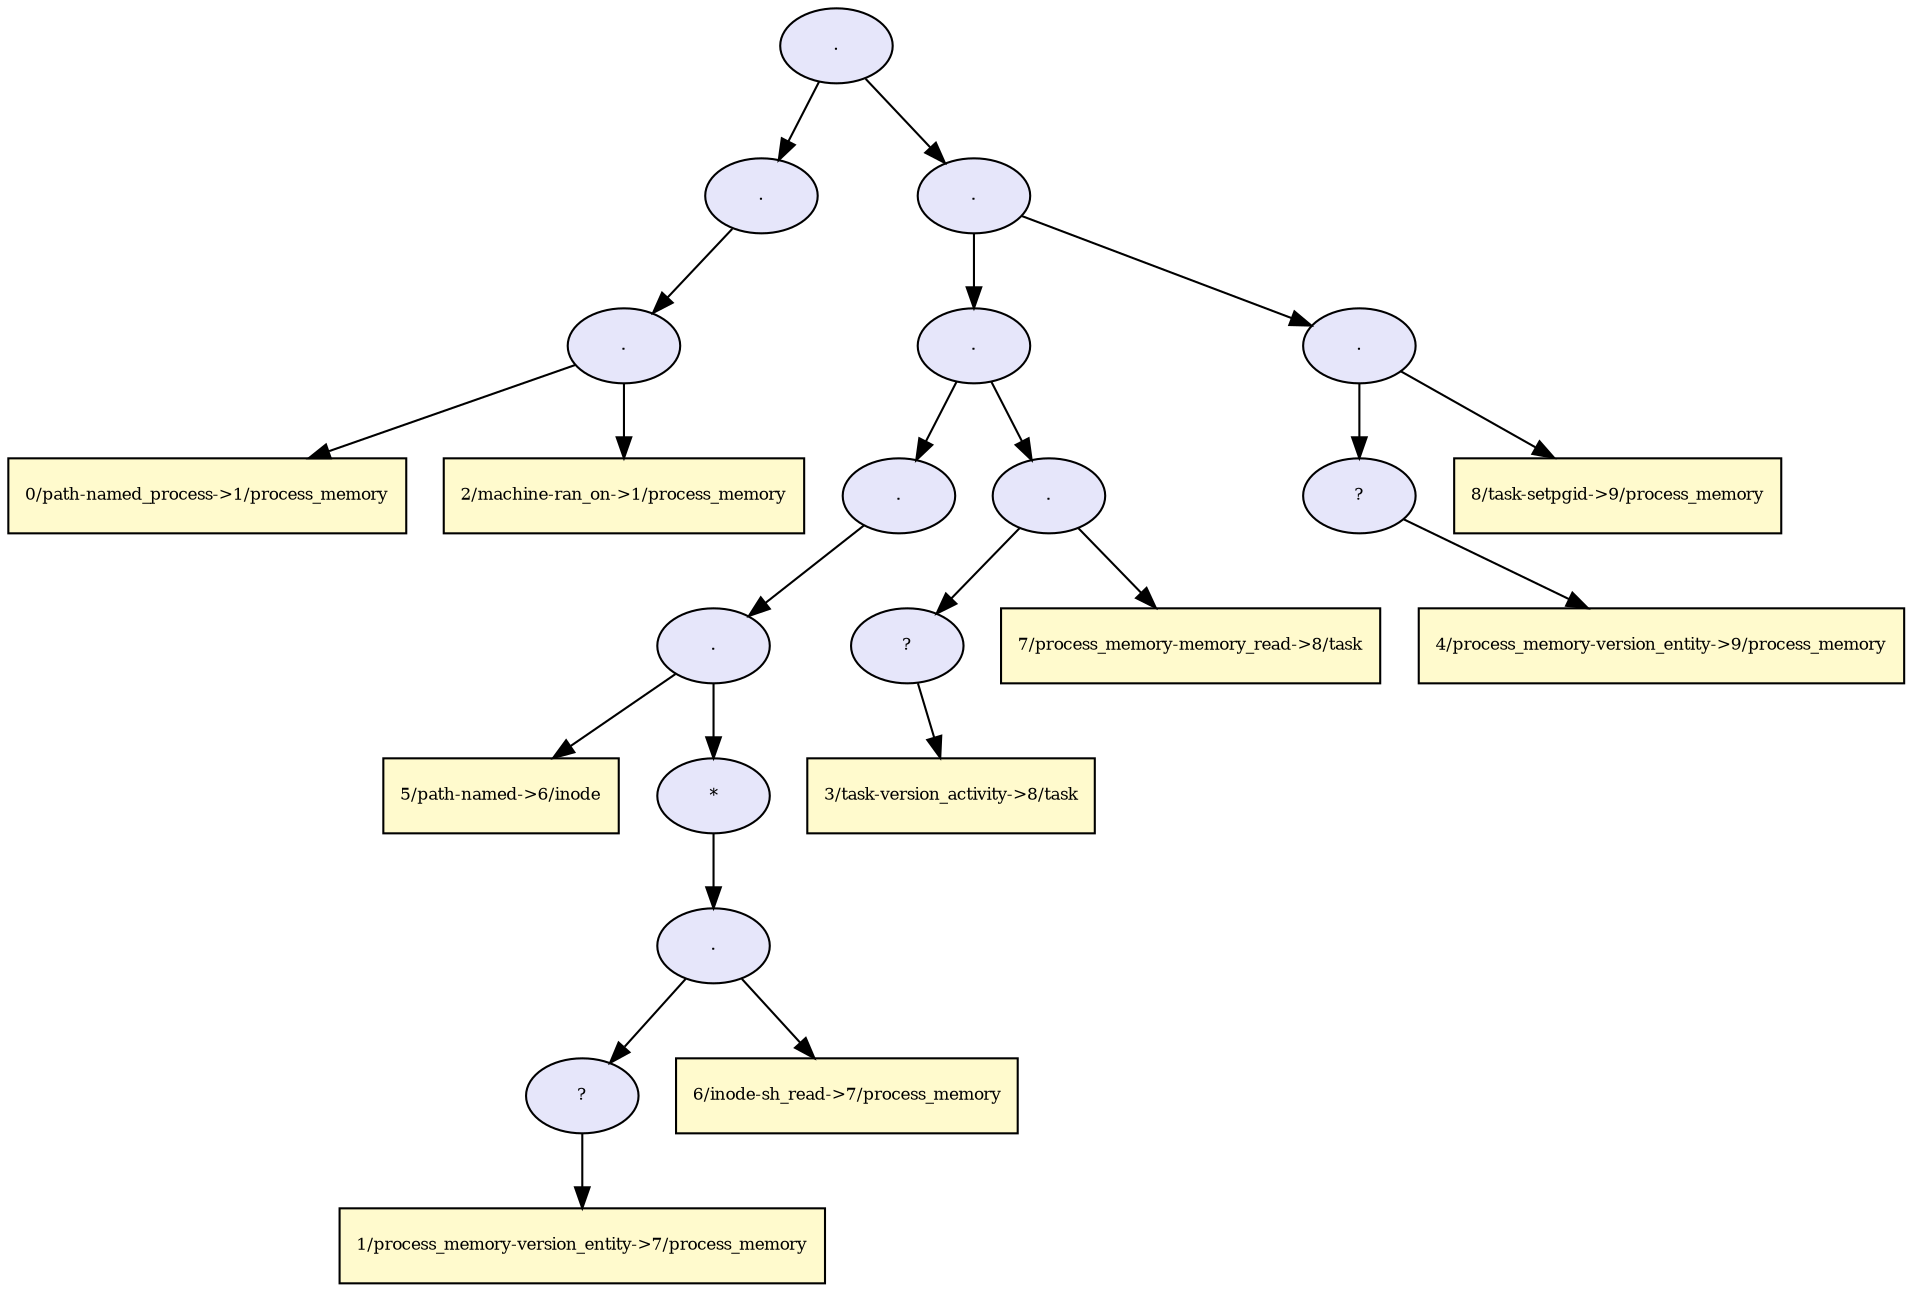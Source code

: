 digraph RGL__DirectedAdjacencyGraph {22[fontsize = 8,label = ".",shape = ellipse, fillcolor="#e6e6fa", style = filled]

22 -> 3[fontsize = 8, color="#000000"]

3[fontsize = 8,label = ".",shape = ellipse, fillcolor="#e6e6fa", style = filled]

3 -> 2[fontsize = 8, color="#000000"]

2[fontsize = 8,label = ".",shape = ellipse, fillcolor="#e6e6fa", style = filled]

2 -> 0[fontsize = 8, color="#000000"]

0[fontsize = 8,label = "0/path-named_process->1/process_memory",shape = rectangle, fillcolor="#fffacd", style = filled]

2 -> 1[fontsize = 8, color="#000000"]

1[fontsize = 8,label = "2/machine-ran_on->1/process_memory",shape = rectangle, fillcolor="#fffacd", style = filled]

22 -> 21[fontsize = 8, color="#000000"]

21[fontsize = 8,label = ".",shape = ellipse, fillcolor="#e6e6fa", style = filled]

21 -> 16[fontsize = 8, color="#000000"]

16[fontsize = 8,label = ".",shape = ellipse, fillcolor="#e6e6fa", style = filled]

16 -> 11[fontsize = 8, color="#000000"]

11[fontsize = 8,label = ".",shape = ellipse, fillcolor="#e6e6fa", style = filled]

11 -> 10[fontsize = 8, color="#000000"]

10[fontsize = 8,label = ".",shape = ellipse, fillcolor="#e6e6fa", style = filled]

10 -> 4[fontsize = 8, color="#000000"]

4[fontsize = 8,label = "5/path-named->6/inode",shape = rectangle, fillcolor="#fffacd", style = filled]

10 -> 9[fontsize = 8, color="#000000"]

9[fontsize = 8,label = "*",shape = ellipse, fillcolor="#e6e6fa", style = filled]

9 -> 8[fontsize = 8, color="#000000"]

8[fontsize = 8,label = ".",shape = ellipse, fillcolor="#e6e6fa", style = filled]

8 -> 6[fontsize = 8, color="#000000"]

6[fontsize = 8,label = "?",shape = ellipse, fillcolor="#e6e6fa", style = filled]

6 -> 5[fontsize = 8, color="#000000"]

5[fontsize = 8,label = "1/process_memory-version_entity->7/process_memory",shape = rectangle, fillcolor="#fffacd", style = filled]

8 -> 7[fontsize = 8, color="#000000"]

7[fontsize = 8,label = "6/inode-sh_read->7/process_memory",shape = rectangle, fillcolor="#fffacd", style = filled]

16 -> 15[fontsize = 8, color="#000000"]

15[fontsize = 8,label = ".",shape = ellipse, fillcolor="#e6e6fa", style = filled]

15 -> 13[fontsize = 8, color="#000000"]

13[fontsize = 8,label = "?",shape = ellipse, fillcolor="#e6e6fa", style = filled]

13 -> 12[fontsize = 8, color="#000000"]

12[fontsize = 8,label = "3/task-version_activity->8/task",shape = rectangle, fillcolor="#fffacd", style = filled]

15 -> 14[fontsize = 8, color="#000000"]

14[fontsize = 8,label = "7/process_memory-memory_read->8/task",shape = rectangle, fillcolor="#fffacd", style = filled]

21 -> 20[fontsize = 8, color="#000000"]

20[fontsize = 8,label = ".",shape = ellipse, fillcolor="#e6e6fa", style = filled]

20 -> 18[fontsize = 8, color="#000000"]

18[fontsize = 8,label = "?",shape = ellipse, fillcolor="#e6e6fa", style = filled]

18 -> 17[fontsize = 8, color="#000000"]

17[fontsize = 8,label = "4/process_memory-version_entity->9/process_memory",shape = rectangle, fillcolor="#fffacd", style = filled]

20 -> 19[fontsize = 8, color="#000000"]

19[fontsize = 8,label = "8/task-setpgid->9/process_memory",shape = rectangle, fillcolor="#fffacd", style = filled]

}